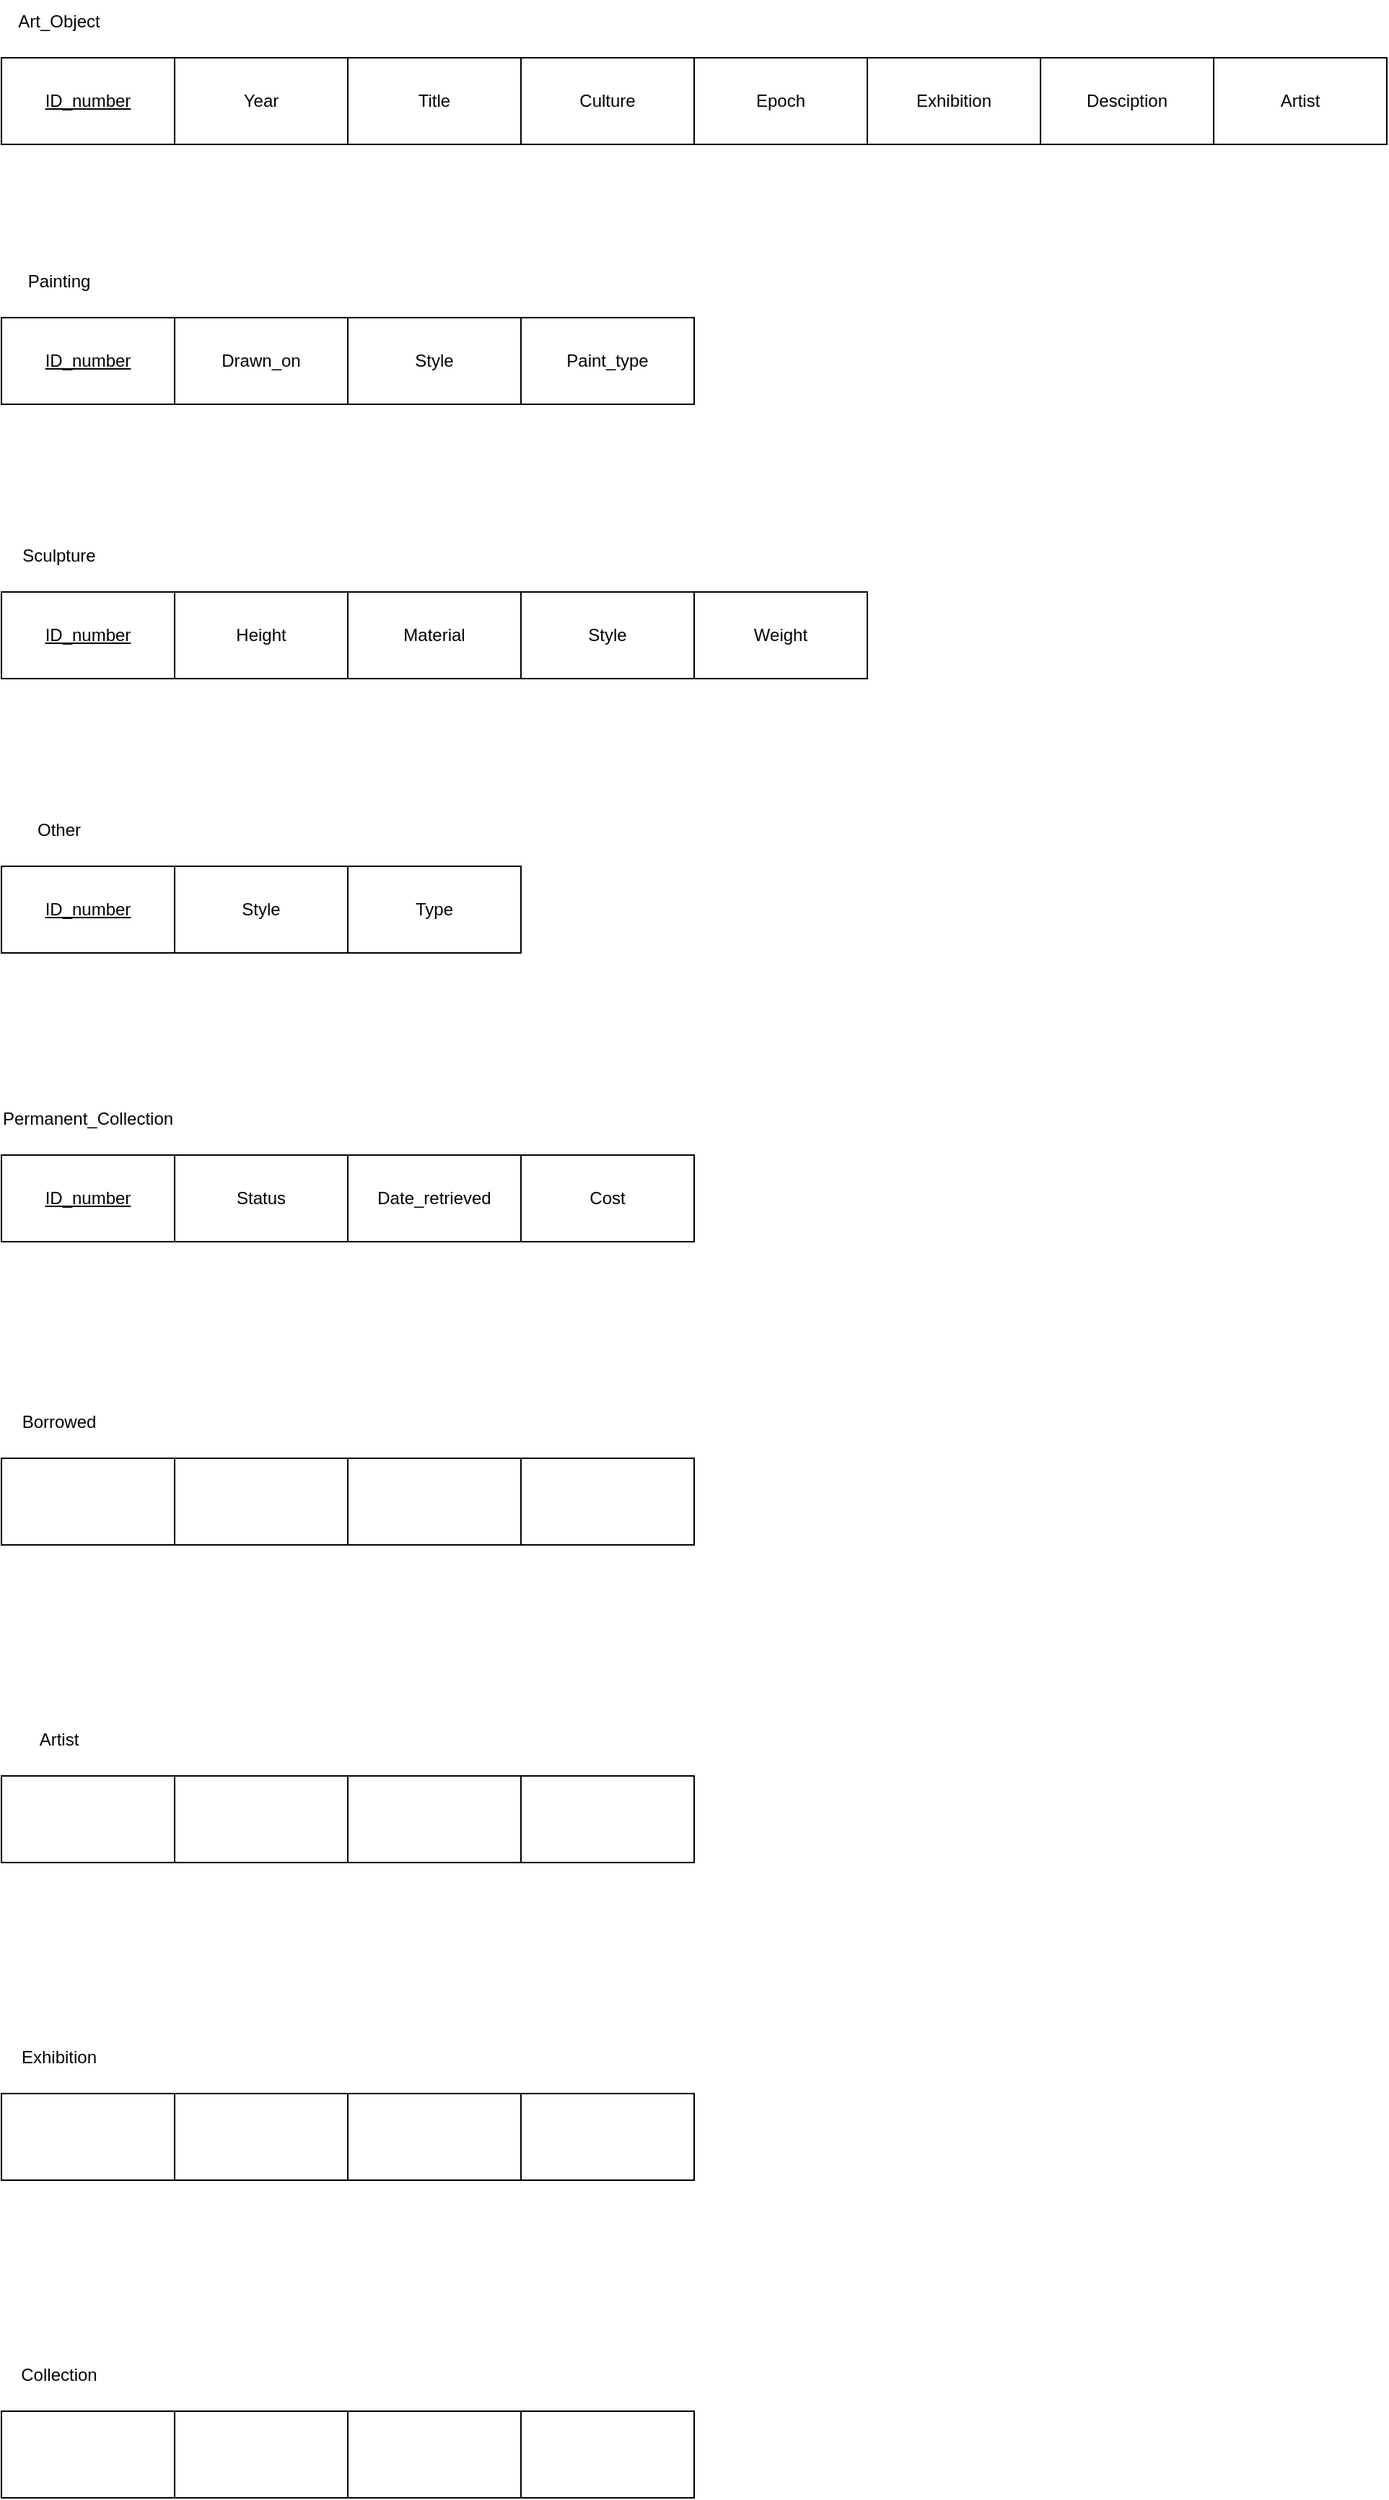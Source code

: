 <mxfile version="22.1.5" type="github">
  <diagram id="R2lEEEUBdFMjLlhIrx00" name="Page-1">
    <mxGraphModel dx="664" dy="791" grid="1" gridSize="10" guides="1" tooltips="1" connect="1" arrows="1" fold="1" page="1" pageScale="1" pageWidth="850" pageHeight="1100" math="0" shadow="0" extFonts="Permanent Marker^https://fonts.googleapis.com/css?family=Permanent+Marker">
      <root>
        <mxCell id="0" />
        <mxCell id="1" parent="0" />
        <mxCell id="n45g9Vmdq9arjrL9hO6H-1" value="Art_Object" style="text;html=1;strokeColor=none;fillColor=none;align=center;verticalAlign=middle;whiteSpace=wrap;rounded=0;" vertex="1" parent="1">
          <mxGeometry x="50" y="50" width="60" height="30" as="geometry" />
        </mxCell>
        <mxCell id="n45g9Vmdq9arjrL9hO6H-2" value="&lt;u&gt;ID_number&lt;/u&gt;" style="rounded=0;whiteSpace=wrap;html=1;" vertex="1" parent="1">
          <mxGeometry x="40" y="90" width="120" height="60" as="geometry" />
        </mxCell>
        <mxCell id="n45g9Vmdq9arjrL9hO6H-3" value="Year" style="rounded=0;whiteSpace=wrap;html=1;" vertex="1" parent="1">
          <mxGeometry x="160" y="90" width="120" height="60" as="geometry" />
        </mxCell>
        <mxCell id="n45g9Vmdq9arjrL9hO6H-4" value="Title" style="rounded=0;whiteSpace=wrap;html=1;" vertex="1" parent="1">
          <mxGeometry x="280" y="90" width="120" height="60" as="geometry" />
        </mxCell>
        <mxCell id="n45g9Vmdq9arjrL9hO6H-5" value="Culture" style="rounded=0;whiteSpace=wrap;html=1;" vertex="1" parent="1">
          <mxGeometry x="400" y="90" width="120" height="60" as="geometry" />
        </mxCell>
        <mxCell id="n45g9Vmdq9arjrL9hO6H-16" value="Painting" style="text;html=1;strokeColor=none;fillColor=none;align=center;verticalAlign=middle;whiteSpace=wrap;rounded=0;" vertex="1" parent="1">
          <mxGeometry x="50" y="230" width="60" height="30" as="geometry" />
        </mxCell>
        <mxCell id="n45g9Vmdq9arjrL9hO6H-17" value="&lt;u&gt;ID_number&lt;/u&gt;" style="rounded=0;whiteSpace=wrap;html=1;" vertex="1" parent="1">
          <mxGeometry x="40" y="270" width="120" height="60" as="geometry" />
        </mxCell>
        <mxCell id="n45g9Vmdq9arjrL9hO6H-18" value="Drawn_on" style="rounded=0;whiteSpace=wrap;html=1;" vertex="1" parent="1">
          <mxGeometry x="160" y="270" width="120" height="60" as="geometry" />
        </mxCell>
        <mxCell id="n45g9Vmdq9arjrL9hO6H-19" value="Style" style="rounded=0;whiteSpace=wrap;html=1;" vertex="1" parent="1">
          <mxGeometry x="280" y="270" width="120" height="60" as="geometry" />
        </mxCell>
        <mxCell id="n45g9Vmdq9arjrL9hO6H-20" value="Paint_type" style="rounded=0;whiteSpace=wrap;html=1;" vertex="1" parent="1">
          <mxGeometry x="400" y="270" width="120" height="60" as="geometry" />
        </mxCell>
        <mxCell id="n45g9Vmdq9arjrL9hO6H-21" value="Sculpture" style="text;html=1;strokeColor=none;fillColor=none;align=center;verticalAlign=middle;whiteSpace=wrap;rounded=0;" vertex="1" parent="1">
          <mxGeometry x="50" y="420" width="60" height="30" as="geometry" />
        </mxCell>
        <mxCell id="n45g9Vmdq9arjrL9hO6H-22" value="&lt;u&gt;ID_number&lt;/u&gt;" style="rounded=0;whiteSpace=wrap;html=1;" vertex="1" parent="1">
          <mxGeometry x="40" y="460" width="120" height="60" as="geometry" />
        </mxCell>
        <mxCell id="n45g9Vmdq9arjrL9hO6H-23" value="Height" style="rounded=0;whiteSpace=wrap;html=1;" vertex="1" parent="1">
          <mxGeometry x="160" y="460" width="120" height="60" as="geometry" />
        </mxCell>
        <mxCell id="n45g9Vmdq9arjrL9hO6H-24" value="Material" style="rounded=0;whiteSpace=wrap;html=1;" vertex="1" parent="1">
          <mxGeometry x="280" y="460" width="120" height="60" as="geometry" />
        </mxCell>
        <mxCell id="n45g9Vmdq9arjrL9hO6H-25" value="Style" style="rounded=0;whiteSpace=wrap;html=1;" vertex="1" parent="1">
          <mxGeometry x="400" y="460" width="120" height="60" as="geometry" />
        </mxCell>
        <mxCell id="n45g9Vmdq9arjrL9hO6H-26" value="Other" style="text;html=1;strokeColor=none;fillColor=none;align=center;verticalAlign=middle;whiteSpace=wrap;rounded=0;" vertex="1" parent="1">
          <mxGeometry x="50" y="610" width="60" height="30" as="geometry" />
        </mxCell>
        <mxCell id="n45g9Vmdq9arjrL9hO6H-27" value="&lt;u&gt;ID_number&lt;/u&gt;" style="rounded=0;whiteSpace=wrap;html=1;" vertex="1" parent="1">
          <mxGeometry x="40" y="650" width="120" height="60" as="geometry" />
        </mxCell>
        <mxCell id="n45g9Vmdq9arjrL9hO6H-28" value="Style" style="rounded=0;whiteSpace=wrap;html=1;" vertex="1" parent="1">
          <mxGeometry x="160" y="650" width="120" height="60" as="geometry" />
        </mxCell>
        <mxCell id="n45g9Vmdq9arjrL9hO6H-29" value="Type" style="rounded=0;whiteSpace=wrap;html=1;" vertex="1" parent="1">
          <mxGeometry x="280" y="650" width="120" height="60" as="geometry" />
        </mxCell>
        <mxCell id="n45g9Vmdq9arjrL9hO6H-31" value="Permanent_Collection" style="text;html=1;strokeColor=none;fillColor=none;align=center;verticalAlign=middle;whiteSpace=wrap;rounded=0;" vertex="1" parent="1">
          <mxGeometry x="70" y="810" width="60" height="30" as="geometry" />
        </mxCell>
        <mxCell id="n45g9Vmdq9arjrL9hO6H-32" value="&lt;u&gt;ID_number&lt;/u&gt;" style="rounded=0;whiteSpace=wrap;html=1;" vertex="1" parent="1">
          <mxGeometry x="40" y="850" width="120" height="60" as="geometry" />
        </mxCell>
        <mxCell id="n45g9Vmdq9arjrL9hO6H-33" value="Status" style="rounded=0;whiteSpace=wrap;html=1;" vertex="1" parent="1">
          <mxGeometry x="160" y="850" width="120" height="60" as="geometry" />
        </mxCell>
        <mxCell id="n45g9Vmdq9arjrL9hO6H-34" value="Date_retrieved" style="rounded=0;whiteSpace=wrap;html=1;" vertex="1" parent="1">
          <mxGeometry x="280" y="850" width="120" height="60" as="geometry" />
        </mxCell>
        <mxCell id="n45g9Vmdq9arjrL9hO6H-35" value="Cost" style="rounded=0;whiteSpace=wrap;html=1;" vertex="1" parent="1">
          <mxGeometry x="400" y="850" width="120" height="60" as="geometry" />
        </mxCell>
        <mxCell id="n45g9Vmdq9arjrL9hO6H-36" value="Borrowed" style="text;html=1;strokeColor=none;fillColor=none;align=center;verticalAlign=middle;whiteSpace=wrap;rounded=0;" vertex="1" parent="1">
          <mxGeometry x="50" y="1020" width="60" height="30" as="geometry" />
        </mxCell>
        <mxCell id="n45g9Vmdq9arjrL9hO6H-37" value="" style="rounded=0;whiteSpace=wrap;html=1;" vertex="1" parent="1">
          <mxGeometry x="40" y="1060" width="120" height="60" as="geometry" />
        </mxCell>
        <mxCell id="n45g9Vmdq9arjrL9hO6H-38" value="" style="rounded=0;whiteSpace=wrap;html=1;" vertex="1" parent="1">
          <mxGeometry x="160" y="1060" width="120" height="60" as="geometry" />
        </mxCell>
        <mxCell id="n45g9Vmdq9arjrL9hO6H-39" value="" style="rounded=0;whiteSpace=wrap;html=1;" vertex="1" parent="1">
          <mxGeometry x="280" y="1060" width="120" height="60" as="geometry" />
        </mxCell>
        <mxCell id="n45g9Vmdq9arjrL9hO6H-40" value="" style="rounded=0;whiteSpace=wrap;html=1;" vertex="1" parent="1">
          <mxGeometry x="400" y="1060" width="120" height="60" as="geometry" />
        </mxCell>
        <mxCell id="n45g9Vmdq9arjrL9hO6H-41" value="Artist" style="text;html=1;strokeColor=none;fillColor=none;align=center;verticalAlign=middle;whiteSpace=wrap;rounded=0;" vertex="1" parent="1">
          <mxGeometry x="50" y="1240" width="60" height="30" as="geometry" />
        </mxCell>
        <mxCell id="n45g9Vmdq9arjrL9hO6H-42" value="" style="rounded=0;whiteSpace=wrap;html=1;" vertex="1" parent="1">
          <mxGeometry x="40" y="1280" width="120" height="60" as="geometry" />
        </mxCell>
        <mxCell id="n45g9Vmdq9arjrL9hO6H-43" value="" style="rounded=0;whiteSpace=wrap;html=1;" vertex="1" parent="1">
          <mxGeometry x="160" y="1280" width="120" height="60" as="geometry" />
        </mxCell>
        <mxCell id="n45g9Vmdq9arjrL9hO6H-44" value="" style="rounded=0;whiteSpace=wrap;html=1;" vertex="1" parent="1">
          <mxGeometry x="280" y="1280" width="120" height="60" as="geometry" />
        </mxCell>
        <mxCell id="n45g9Vmdq9arjrL9hO6H-45" value="" style="rounded=0;whiteSpace=wrap;html=1;" vertex="1" parent="1">
          <mxGeometry x="400" y="1280" width="120" height="60" as="geometry" />
        </mxCell>
        <mxCell id="n45g9Vmdq9arjrL9hO6H-46" value="Exhibition" style="text;html=1;strokeColor=none;fillColor=none;align=center;verticalAlign=middle;whiteSpace=wrap;rounded=0;" vertex="1" parent="1">
          <mxGeometry x="50" y="1460" width="60" height="30" as="geometry" />
        </mxCell>
        <mxCell id="n45g9Vmdq9arjrL9hO6H-47" value="" style="rounded=0;whiteSpace=wrap;html=1;" vertex="1" parent="1">
          <mxGeometry x="40" y="1500" width="120" height="60" as="geometry" />
        </mxCell>
        <mxCell id="n45g9Vmdq9arjrL9hO6H-48" value="" style="rounded=0;whiteSpace=wrap;html=1;" vertex="1" parent="1">
          <mxGeometry x="160" y="1500" width="120" height="60" as="geometry" />
        </mxCell>
        <mxCell id="n45g9Vmdq9arjrL9hO6H-49" value="" style="rounded=0;whiteSpace=wrap;html=1;" vertex="1" parent="1">
          <mxGeometry x="280" y="1500" width="120" height="60" as="geometry" />
        </mxCell>
        <mxCell id="n45g9Vmdq9arjrL9hO6H-50" value="" style="rounded=0;whiteSpace=wrap;html=1;" vertex="1" parent="1">
          <mxGeometry x="400" y="1500" width="120" height="60" as="geometry" />
        </mxCell>
        <mxCell id="n45g9Vmdq9arjrL9hO6H-51" value="Collection" style="text;html=1;strokeColor=none;fillColor=none;align=center;verticalAlign=middle;whiteSpace=wrap;rounded=0;" vertex="1" parent="1">
          <mxGeometry x="50" y="1680" width="60" height="30" as="geometry" />
        </mxCell>
        <mxCell id="n45g9Vmdq9arjrL9hO6H-52" value="" style="rounded=0;whiteSpace=wrap;html=1;" vertex="1" parent="1">
          <mxGeometry x="40" y="1720" width="120" height="60" as="geometry" />
        </mxCell>
        <mxCell id="n45g9Vmdq9arjrL9hO6H-53" value="" style="rounded=0;whiteSpace=wrap;html=1;" vertex="1" parent="1">
          <mxGeometry x="160" y="1720" width="120" height="60" as="geometry" />
        </mxCell>
        <mxCell id="n45g9Vmdq9arjrL9hO6H-54" value="" style="rounded=0;whiteSpace=wrap;html=1;" vertex="1" parent="1">
          <mxGeometry x="280" y="1720" width="120" height="60" as="geometry" />
        </mxCell>
        <mxCell id="n45g9Vmdq9arjrL9hO6H-55" value="" style="rounded=0;whiteSpace=wrap;html=1;" vertex="1" parent="1">
          <mxGeometry x="400" y="1720" width="120" height="60" as="geometry" />
        </mxCell>
        <mxCell id="n45g9Vmdq9arjrL9hO6H-56" value="Epoch" style="rounded=0;whiteSpace=wrap;html=1;" vertex="1" parent="1">
          <mxGeometry x="520" y="90" width="120" height="60" as="geometry" />
        </mxCell>
        <mxCell id="n45g9Vmdq9arjrL9hO6H-57" value="Exhibition" style="rounded=0;whiteSpace=wrap;html=1;" vertex="1" parent="1">
          <mxGeometry x="640" y="90" width="120" height="60" as="geometry" />
        </mxCell>
        <mxCell id="n45g9Vmdq9arjrL9hO6H-58" value="Desciption" style="rounded=0;whiteSpace=wrap;html=1;" vertex="1" parent="1">
          <mxGeometry x="760" y="90" width="120" height="60" as="geometry" />
        </mxCell>
        <mxCell id="n45g9Vmdq9arjrL9hO6H-59" value="Artist" style="rounded=0;whiteSpace=wrap;html=1;" vertex="1" parent="1">
          <mxGeometry x="880" y="90" width="120" height="60" as="geometry" />
        </mxCell>
        <mxCell id="n45g9Vmdq9arjrL9hO6H-61" value="Weight" style="rounded=0;whiteSpace=wrap;html=1;" vertex="1" parent="1">
          <mxGeometry x="520" y="460" width="120" height="60" as="geometry" />
        </mxCell>
      </root>
    </mxGraphModel>
  </diagram>
</mxfile>
